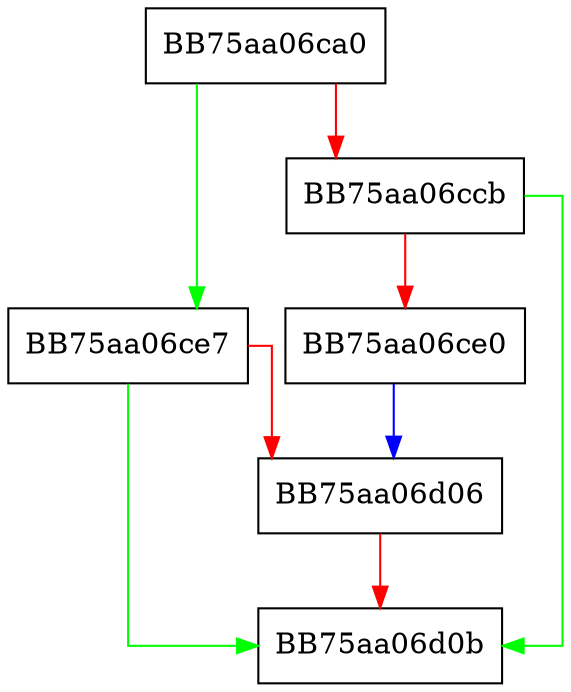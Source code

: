digraph GetStringFromDn {
  node [shape="box"];
  graph [splines=ortho];
  BB75aa06ca0 -> BB75aa06ce7 [color="green"];
  BB75aa06ca0 -> BB75aa06ccb [color="red"];
  BB75aa06ccb -> BB75aa06d0b [color="green"];
  BB75aa06ccb -> BB75aa06ce0 [color="red"];
  BB75aa06ce0 -> BB75aa06d06 [color="blue"];
  BB75aa06ce7 -> BB75aa06d0b [color="green"];
  BB75aa06ce7 -> BB75aa06d06 [color="red"];
  BB75aa06d06 -> BB75aa06d0b [color="red"];
}